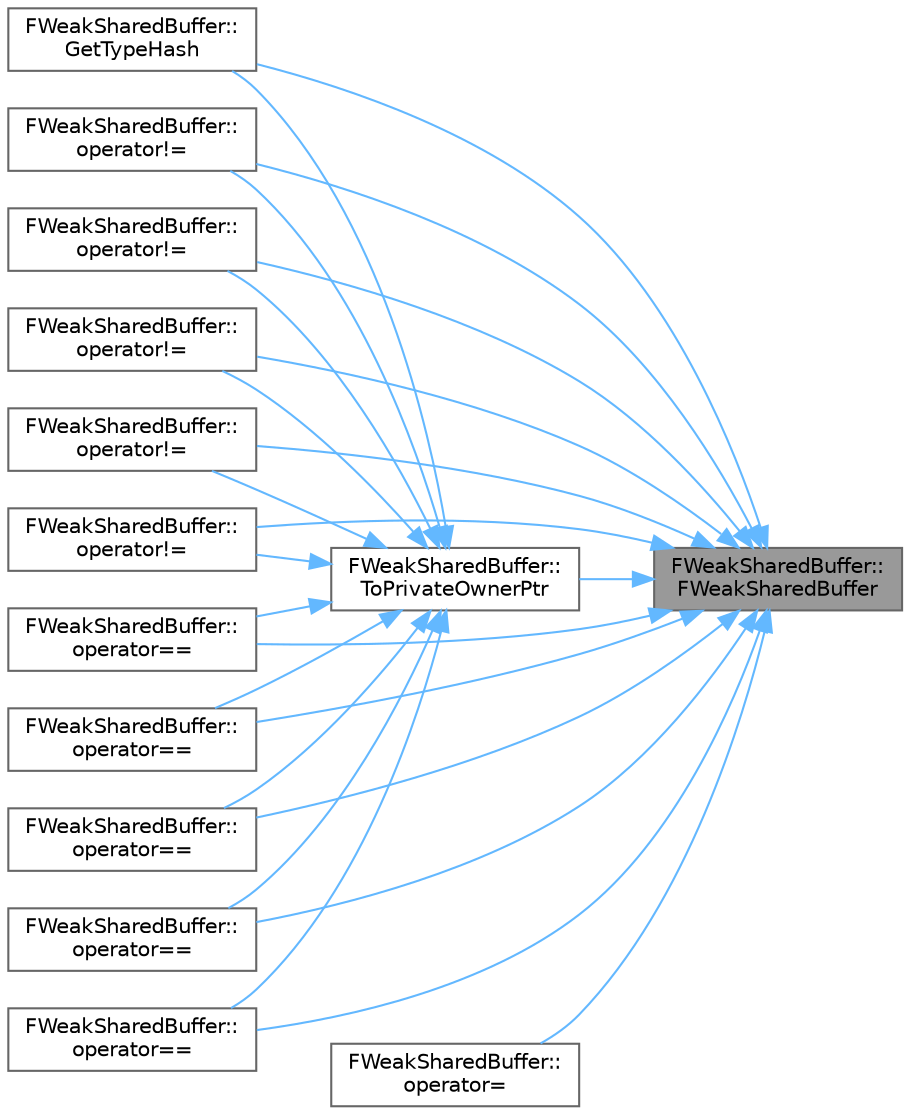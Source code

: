digraph "FWeakSharedBuffer::FWeakSharedBuffer"
{
 // INTERACTIVE_SVG=YES
 // LATEX_PDF_SIZE
  bgcolor="transparent";
  edge [fontname=Helvetica,fontsize=10,labelfontname=Helvetica,labelfontsize=10];
  node [fontname=Helvetica,fontsize=10,shape=box,height=0.2,width=0.4];
  rankdir="RL";
  Node1 [id="Node000001",label="FWeakSharedBuffer::\lFWeakSharedBuffer",height=0.2,width=0.4,color="gray40", fillcolor="grey60", style="filled", fontcolor="black",tooltip="Construct a null weak shared buffer."];
  Node1 -> Node2 [id="edge1_Node000001_Node000002",dir="back",color="steelblue1",style="solid",tooltip=" "];
  Node2 [id="Node000002",label="FWeakSharedBuffer::\lGetTypeHash",height=0.2,width=0.4,color="grey40", fillcolor="white", style="filled",URL="$d1/d06/classFWeakSharedBuffer.html#afbf24fe36511039f0f27ef688d6a56ee",tooltip=" "];
  Node1 -> Node3 [id="edge2_Node000001_Node000003",dir="back",color="steelblue1",style="solid",tooltip=" "];
  Node3 [id="Node000003",label="FWeakSharedBuffer::\loperator!=",height=0.2,width=0.4,color="grey40", fillcolor="white", style="filled",URL="$d1/d06/classFWeakSharedBuffer.html#a58a61c969e3c4be771cf4d89d3f103f2",tooltip=" "];
  Node1 -> Node4 [id="edge3_Node000001_Node000004",dir="back",color="steelblue1",style="solid",tooltip=" "];
  Node4 [id="Node000004",label="FWeakSharedBuffer::\loperator!=",height=0.2,width=0.4,color="grey40", fillcolor="white", style="filled",URL="$d1/d06/classFWeakSharedBuffer.html#a57b898c0ada1ed88def298d4017f9adb",tooltip=" "];
  Node1 -> Node5 [id="edge4_Node000001_Node000005",dir="back",color="steelblue1",style="solid",tooltip=" "];
  Node5 [id="Node000005",label="FWeakSharedBuffer::\loperator!=",height=0.2,width=0.4,color="grey40", fillcolor="white", style="filled",URL="$d1/d06/classFWeakSharedBuffer.html#a02530b739fd5ebb1f04e735a9f8bba7f",tooltip=" "];
  Node1 -> Node6 [id="edge5_Node000001_Node000006",dir="back",color="steelblue1",style="solid",tooltip=" "];
  Node6 [id="Node000006",label="FWeakSharedBuffer::\loperator!=",height=0.2,width=0.4,color="grey40", fillcolor="white", style="filled",URL="$d1/d06/classFWeakSharedBuffer.html#acf61edafc3b50ec259bda8ed7ff3468c",tooltip=" "];
  Node1 -> Node7 [id="edge6_Node000001_Node000007",dir="back",color="steelblue1",style="solid",tooltip=" "];
  Node7 [id="Node000007",label="FWeakSharedBuffer::\loperator!=",height=0.2,width=0.4,color="grey40", fillcolor="white", style="filled",URL="$d1/d06/classFWeakSharedBuffer.html#a2bec87352c6b9a33561f1acedbc97258",tooltip=" "];
  Node1 -> Node8 [id="edge7_Node000001_Node000008",dir="back",color="steelblue1",style="solid",tooltip=" "];
  Node8 [id="Node000008",label="FWeakSharedBuffer::\loperator=",height=0.2,width=0.4,color="grey40", fillcolor="white", style="filled",URL="$d1/d06/classFWeakSharedBuffer.html#ad0bbd971ede3ac0f02d4da3b2ec218c2",tooltip="Assign a weak shared buffer from a shared buffer."];
  Node1 -> Node9 [id="edge8_Node000001_Node000009",dir="back",color="steelblue1",style="solid",tooltip=" "];
  Node9 [id="Node000009",label="FWeakSharedBuffer::\loperator==",height=0.2,width=0.4,color="grey40", fillcolor="white", style="filled",URL="$d1/d06/classFWeakSharedBuffer.html#a7d94d39687ab78d9dbfd67d7deddcd82",tooltip=" "];
  Node1 -> Node10 [id="edge9_Node000001_Node000010",dir="back",color="steelblue1",style="solid",tooltip=" "];
  Node10 [id="Node000010",label="FWeakSharedBuffer::\loperator==",height=0.2,width=0.4,color="grey40", fillcolor="white", style="filled",URL="$d1/d06/classFWeakSharedBuffer.html#aff3952dcd1454d7b2c7248c1faf5b3fa",tooltip=" "];
  Node1 -> Node11 [id="edge10_Node000001_Node000011",dir="back",color="steelblue1",style="solid",tooltip=" "];
  Node11 [id="Node000011",label="FWeakSharedBuffer::\loperator==",height=0.2,width=0.4,color="grey40", fillcolor="white", style="filled",URL="$d1/d06/classFWeakSharedBuffer.html#ab131f880b4b71988ca2cb037d1bea7ce",tooltip=" "];
  Node1 -> Node12 [id="edge11_Node000001_Node000012",dir="back",color="steelblue1",style="solid",tooltip=" "];
  Node12 [id="Node000012",label="FWeakSharedBuffer::\loperator==",height=0.2,width=0.4,color="grey40", fillcolor="white", style="filled",URL="$d1/d06/classFWeakSharedBuffer.html#a86b4dbb3635ce2b8bd9b07fb2058e7c6",tooltip=" "];
  Node1 -> Node13 [id="edge12_Node000001_Node000013",dir="back",color="steelblue1",style="solid",tooltip=" "];
  Node13 [id="Node000013",label="FWeakSharedBuffer::\loperator==",height=0.2,width=0.4,color="grey40", fillcolor="white", style="filled",URL="$d1/d06/classFWeakSharedBuffer.html#a7995dfb70ed73810406e1cfcea61ce20",tooltip=" "];
  Node1 -> Node14 [id="edge13_Node000001_Node000014",dir="back",color="steelblue1",style="solid",tooltip=" "];
  Node14 [id="Node000014",label="FWeakSharedBuffer::\lToPrivateOwnerPtr",height=0.2,width=0.4,color="grey40", fillcolor="white", style="filled",URL="$d1/d06/classFWeakSharedBuffer.html#ae18781b83727d423362da89196da96a9",tooltip=" "];
  Node14 -> Node2 [id="edge14_Node000014_Node000002",dir="back",color="steelblue1",style="solid",tooltip=" "];
  Node14 -> Node3 [id="edge15_Node000014_Node000003",dir="back",color="steelblue1",style="solid",tooltip=" "];
  Node14 -> Node4 [id="edge16_Node000014_Node000004",dir="back",color="steelblue1",style="solid",tooltip=" "];
  Node14 -> Node5 [id="edge17_Node000014_Node000005",dir="back",color="steelblue1",style="solid",tooltip=" "];
  Node14 -> Node6 [id="edge18_Node000014_Node000006",dir="back",color="steelblue1",style="solid",tooltip=" "];
  Node14 -> Node7 [id="edge19_Node000014_Node000007",dir="back",color="steelblue1",style="solid",tooltip=" "];
  Node14 -> Node9 [id="edge20_Node000014_Node000009",dir="back",color="steelblue1",style="solid",tooltip=" "];
  Node14 -> Node10 [id="edge21_Node000014_Node000010",dir="back",color="steelblue1",style="solid",tooltip=" "];
  Node14 -> Node11 [id="edge22_Node000014_Node000011",dir="back",color="steelblue1",style="solid",tooltip=" "];
  Node14 -> Node12 [id="edge23_Node000014_Node000012",dir="back",color="steelblue1",style="solid",tooltip=" "];
  Node14 -> Node13 [id="edge24_Node000014_Node000013",dir="back",color="steelblue1",style="solid",tooltip=" "];
}
